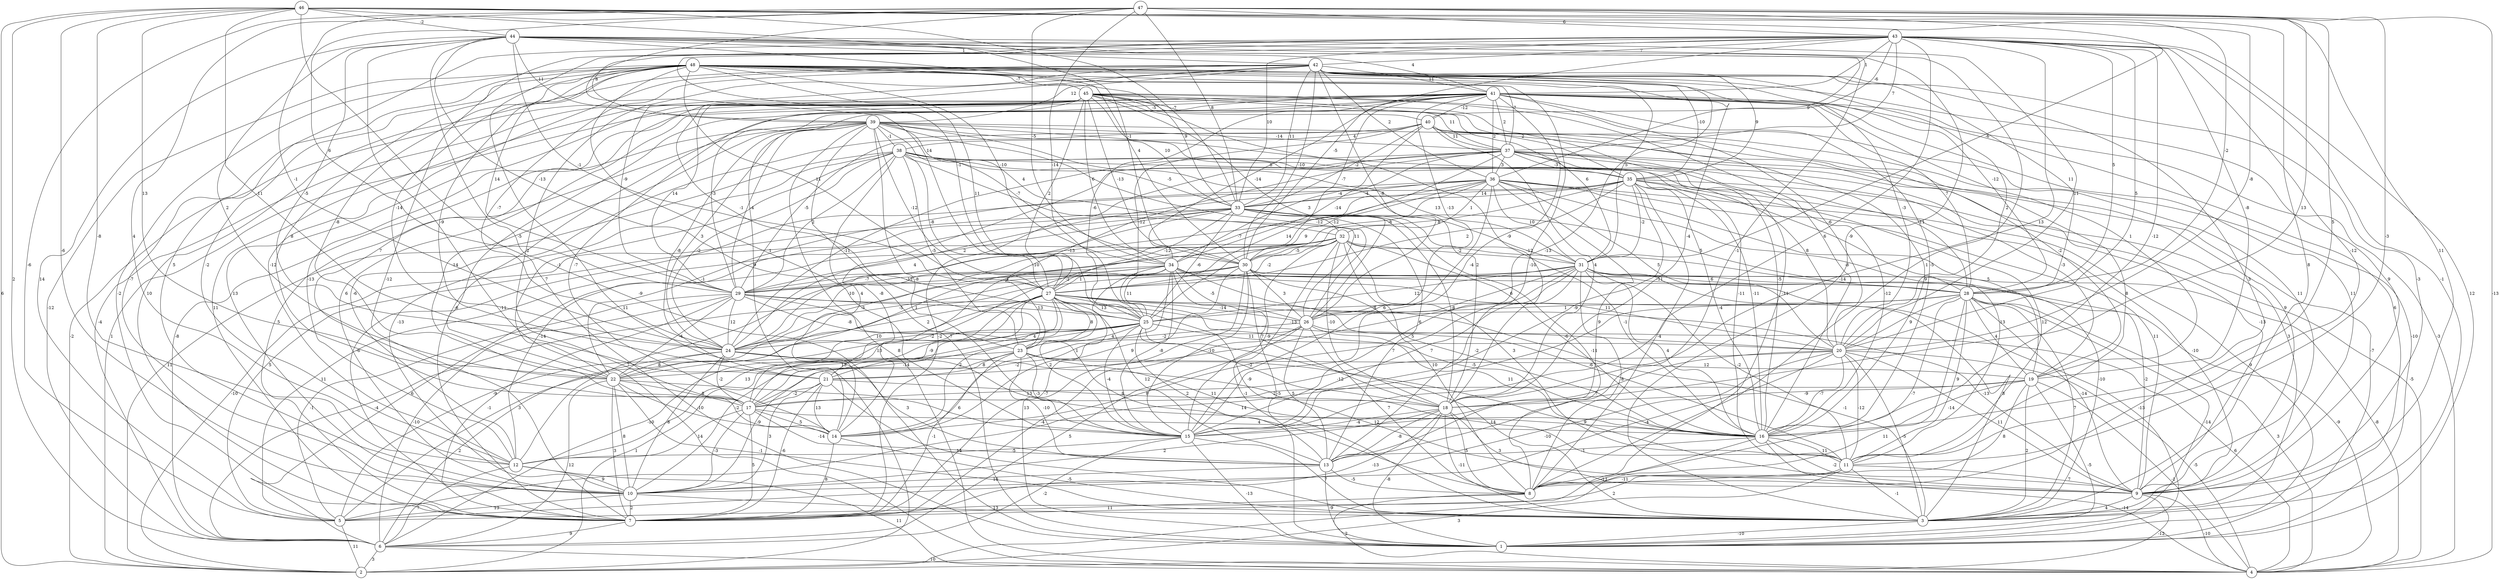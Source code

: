 graph { 
	 fontname="Helvetica,Arial,sans-serif" 
	 node [shape = circle]; 
	 48 -- 6 [label = "-12"];
	 48 -- 7 [label = "-2"];
	 48 -- 9 [label = "9"];
	 48 -- 10 [label = "-7"];
	 48 -- 12 [label = "-2"];
	 48 -- 13 [label = "-10"];
	 48 -- 15 [label = "1"];
	 48 -- 17 [label = "8"];
	 48 -- 18 [label = "-4"];
	 48 -- 20 [label = "-3"];
	 48 -- 21 [label = "-9"];
	 48 -- 22 [label = "-8"];
	 48 -- 24 [label = "-14"];
	 48 -- 25 [label = "11"];
	 48 -- 27 [label = "11"];
	 48 -- 28 [label = "-12"];
	 48 -- 29 [label = "14"];
	 48 -- 31 [label = "5"];
	 48 -- 33 [label = "9"];
	 48 -- 34 [label = "-10"];
	 48 -- 35 [label = "-10"];
	 48 -- 37 [label = "7"];
	 48 -- 45 [label = "-7"];
	 47 -- 4 [label = "-13"];
	 47 -- 5 [label = "-6"];
	 47 -- 11 [label = "-3"];
	 47 -- 12 [label = "4"];
	 47 -- 16 [label = "5"];
	 47 -- 18 [label = "13"];
	 47 -- 24 [label = "-1"];
	 47 -- 25 [label = "-14"];
	 47 -- 27 [label = "14"];
	 47 -- 29 [label = "6"];
	 47 -- 31 [label = "-6"];
	 47 -- 33 [label = "8"];
	 47 -- 34 [label = "-5"];
	 47 -- 43 [label = "6"];
	 46 -- 1 [label = "7"];
	 46 -- 2 [label = "6"];
	 46 -- 3 [label = "8"];
	 46 -- 6 [label = "2"];
	 46 -- 9 [label = "11"];
	 46 -- 10 [label = "-6"];
	 46 -- 12 [label = "-8"];
	 46 -- 20 [label = "-8"];
	 46 -- 21 [label = "11"];
	 46 -- 22 [label = "13"];
	 46 -- 28 [label = "-2"];
	 46 -- 30 [label = "-1"];
	 46 -- 33 [label = "-7"];
	 46 -- 44 [label = "-2"];
	 45 -- 2 [label = "-2"];
	 45 -- 6 [label = "-4"];
	 45 -- 7 [label = "11"];
	 45 -- 8 [label = "-11"];
	 45 -- 9 [label = "11"];
	 45 -- 10 [label = "13"];
	 45 -- 14 [label = "-7"];
	 45 -- 16 [label = "-8"];
	 45 -- 17 [label = "7"];
	 45 -- 18 [label = "-12"];
	 45 -- 26 [label = "3"];
	 45 -- 27 [label = "2"];
	 45 -- 29 [label = "14"];
	 45 -- 30 [label = "-13"];
	 45 -- 31 [label = "6"];
	 45 -- 33 [label = "10"];
	 45 -- 34 [label = "6"];
	 45 -- 35 [label = "2"];
	 45 -- 37 [label = "11"];
	 45 -- 40 [label = "-5"];
	 44 -- 1 [label = "-9"];
	 44 -- 3 [label = "-14"];
	 44 -- 4 [label = "-11"];
	 44 -- 5 [label = "14"];
	 44 -- 8 [label = "1"];
	 44 -- 13 [label = "-1"];
	 44 -- 20 [label = "11"];
	 44 -- 22 [label = "2"];
	 44 -- 24 [label = "-5"];
	 44 -- 25 [label = "-13"];
	 44 -- 27 [label = "-1"];
	 44 -- 30 [label = "4"];
	 44 -- 36 [label = "9"];
	 44 -- 39 [label = "11"];
	 44 -- 41 [label = "4"];
	 44 -- 42 [label = "1"];
	 43 -- 1 [label = "12"];
	 43 -- 2 [label = "11"];
	 43 -- 3 [label = "-1"];
	 43 -- 7 [label = "-12"];
	 43 -- 10 [label = "5"];
	 43 -- 11 [label = "-12"];
	 43 -- 15 [label = "6"];
	 43 -- 16 [label = "-12"];
	 43 -- 18 [label = "13"];
	 43 -- 19 [label = "-8"];
	 43 -- 20 [label = "5"];
	 43 -- 27 [label = "-1"];
	 43 -- 28 [label = "5"];
	 43 -- 30 [label = "-5"];
	 43 -- 33 [label = "10"];
	 43 -- 37 [label = "7"];
	 43 -- 39 [label = "8"];
	 43 -- 40 [label = "-6"];
	 43 -- 41 [label = "1"];
	 43 -- 42 [label = "7"];
	 42 -- 7 [label = "10"];
	 42 -- 8 [label = "3"];
	 42 -- 9 [label = "-3"];
	 42 -- 12 [label = "-12"];
	 42 -- 14 [label = "2"];
	 42 -- 15 [label = "-13"];
	 42 -- 20 [label = "2"];
	 42 -- 23 [label = "-1"];
	 42 -- 24 [label = "-7"];
	 42 -- 26 [label = "-8"];
	 42 -- 28 [label = "11"];
	 42 -- 29 [label = "-9"];
	 42 -- 30 [label = "-10"];
	 42 -- 33 [label = "11"];
	 42 -- 35 [label = "9"];
	 42 -- 36 [label = "2"];
	 42 -- 39 [label = "12"];
	 42 -- 41 [label = "11"];
	 41 -- 2 [label = "1"];
	 41 -- 3 [label = "6"];
	 41 -- 4 [label = "-3"];
	 41 -- 7 [label = "-6"];
	 41 -- 9 [label = "11"];
	 41 -- 10 [label = "6"];
	 41 -- 12 [label = "-13"];
	 41 -- 14 [label = "9"];
	 41 -- 15 [label = "-4"];
	 41 -- 16 [label = "-5"];
	 41 -- 19 [label = "1"];
	 41 -- 20 [label = "-6"];
	 41 -- 22 [label = "-5"];
	 41 -- 25 [label = "-6"];
	 41 -- 26 [label = "-13"];
	 41 -- 28 [label = "7"];
	 41 -- 29 [label = "-3"];
	 41 -- 30 [label = "-7"];
	 41 -- 34 [label = "-14"];
	 41 -- 36 [label = "2"];
	 41 -- 37 [label = "2"];
	 41 -- 40 [label = "-12"];
	 40 -- 1 [label = "-10"];
	 40 -- 9 [label = "9"];
	 40 -- 11 [label = "8"];
	 40 -- 12 [label = "-6"];
	 40 -- 16 [label = "9"];
	 40 -- 18 [label = "4"];
	 40 -- 25 [label = "-12"];
	 40 -- 29 [label = "-5"];
	 40 -- 33 [label = "-2"];
	 40 -- 34 [label = "-4"];
	 40 -- 37 [label = "11"];
	 40 -- 38 [label = "4"];
	 39 -- 1 [label = "-7"];
	 39 -- 4 [label = "8"];
	 39 -- 6 [label = "-8"];
	 39 -- 7 [label = "5"];
	 39 -- 11 [label = "-11"];
	 39 -- 15 [label = "-8"];
	 39 -- 16 [label = "-5"];
	 39 -- 17 [label = "-14"];
	 39 -- 18 [label = "2"];
	 39 -- 19 [label = "-2"];
	 39 -- 21 [label = "-8"];
	 39 -- 24 [label = "3"];
	 39 -- 26 [label = "-12"];
	 39 -- 27 [label = "-12"];
	 39 -- 29 [label = "-4"];
	 39 -- 30 [label = "-7"];
	 39 -- 32 [label = "4"];
	 39 -- 37 [label = "-14"];
	 39 -- 38 [label = "-1"];
	 38 -- 2 [label = "11"];
	 38 -- 10 [label = "-13"];
	 38 -- 14 [label = "4"];
	 38 -- 16 [label = "-11"];
	 38 -- 20 [label = "8"];
	 38 -- 22 [label = "-1"];
	 38 -- 23 [label = "-5"];
	 38 -- 24 [label = "-2"];
	 38 -- 26 [label = "11"];
	 38 -- 27 [label = "-8"];
	 38 -- 29 [label = "2"];
	 38 -- 31 [label = "13"];
	 38 -- 33 [label = "-5"];
	 38 -- 35 [label = "8"];
	 37 -- 1 [label = "-7"];
	 37 -- 3 [label = "3"];
	 37 -- 7 [label = "-2"];
	 37 -- 9 [label = "-13"];
	 37 -- 14 [label = "-8"];
	 37 -- 16 [label = "-12"];
	 37 -- 19 [label = "-3"];
	 37 -- 23 [label = "-13"];
	 37 -- 24 [label = "-11"];
	 37 -- 25 [label = "9"];
	 37 -- 28 [label = "-11"];
	 37 -- 34 [label = "-14"];
	 37 -- 35 [label = "-3"];
	 37 -- 36 [label = "3"];
	 36 -- 3 [label = "-10"];
	 36 -- 9 [label = "11"];
	 36 -- 11 [label = "13"];
	 36 -- 13 [label = "9"];
	 36 -- 15 [label = "6"];
	 36 -- 19 [label = "5"];
	 36 -- 20 [label = "5"];
	 36 -- 21 [label = "-2"];
	 36 -- 22 [label = "-1"];
	 36 -- 24 [label = "4"];
	 36 -- 27 [label = "14"];
	 36 -- 30 [label = "-8"];
	 36 -- 31 [label = "10"];
	 36 -- 32 [label = "1"];
	 36 -- 33 [label = "-4"];
	 35 -- 1 [label = "9"];
	 35 -- 4 [label = "-5"];
	 35 -- 7 [label = "-6"];
	 35 -- 8 [label = "-4"];
	 35 -- 11 [label = "12"];
	 35 -- 15 [label = "-9"];
	 35 -- 16 [label = "-4"];
	 35 -- 27 [label = "2"];
	 35 -- 28 [label = "-9"];
	 35 -- 29 [label = "-7"];
	 35 -- 30 [label = "8"];
	 35 -- 31 [label = "-2"];
	 35 -- 33 [label = "14"];
	 34 -- 1 [label = "-13"];
	 34 -- 7 [label = "-7"];
	 34 -- 11 [label = "-6"];
	 34 -- 12 [label = "7"];
	 34 -- 14 [label = "1"];
	 34 -- 15 [label = "-8"];
	 34 -- 17 [label = "10"];
	 34 -- 18 [label = "7"];
	 34 -- 20 [label = "11"];
	 34 -- 24 [label = "-3"];
	 34 -- 25 [label = "11"];
	 34 -- 26 [label = "-5"];
	 34 -- 27 [label = "1"];
	 33 -- 2 [label = "-10"];
	 33 -- 5 [label = "5"];
	 33 -- 8 [label = "-11"];
	 33 -- 12 [label = "-14"];
	 33 -- 13 [label = "5"];
	 33 -- 16 [label = "-1"];
	 33 -- 18 [label = "-8"];
	 33 -- 24 [label = "-7"];
	 33 -- 25 [label = "-6"];
	 33 -- 27 [label = "-12"];
	 33 -- 28 [label = "5"];
	 33 -- 29 [label = "2"];
	 33 -- 31 [label = "-9"];
	 33 -- 32 [label = "-12"];
	 32 -- 1 [label = "-1"];
	 32 -- 3 [label = "-10"];
	 32 -- 5 [label = "11"];
	 32 -- 6 [label = "6"];
	 32 -- 8 [label = "10"];
	 32 -- 11 [label = "3"];
	 32 -- 15 [label = "-9"];
	 32 -- 16 [label = "-6"];
	 32 -- 18 [label = "-10"];
	 32 -- 22 [label = "1"];
	 32 -- 24 [label = "-10"];
	 32 -- 27 [label = "-2"];
	 32 -- 29 [label = "-10"];
	 32 -- 30 [label = "-5"];
	 32 -- 31 [label = "-2"];
	 31 -- 3 [label = "8"];
	 31 -- 4 [label = "-8"];
	 31 -- 5 [label = "-9"];
	 31 -- 8 [label = "8"];
	 31 -- 9 [label = "-2"];
	 31 -- 11 [label = "-2"];
	 31 -- 14 [label = "7"];
	 31 -- 15 [label = "7"];
	 31 -- 16 [label = "4"];
	 31 -- 21 [label = "6"];
	 31 -- 25 [label = "12"];
	 31 -- 26 [label = "6"];
	 31 -- 28 [label = "6"];
	 31 -- 29 [label = "-4"];
	 30 -- 1 [label = "13"];
	 30 -- 3 [label = "-5"];
	 30 -- 4 [label = "-9"];
	 30 -- 6 [label = "-4"];
	 30 -- 14 [label = "9"];
	 30 -- 15 [label = "-10"];
	 30 -- 16 [label = "-2"];
	 30 -- 24 [label = "-5"];
	 30 -- 26 [label = "3"];
	 30 -- 28 [label = "-11"];
	 30 -- 29 [label = "-12"];
	 29 -- 5 [label = "-1"];
	 29 -- 6 [label = "-10"];
	 29 -- 7 [label = "-1"];
	 29 -- 8 [label = "8"];
	 29 -- 20 [label = "-13"];
	 29 -- 22 [label = "-4"];
	 29 -- 23 [label = "-8"];
	 29 -- 24 [label = "12"];
	 29 -- 25 [label = "13"];
	 28 -- 1 [label = "-14"];
	 28 -- 2 [label = "11"];
	 28 -- 3 [label = "7"];
	 28 -- 4 [label = "3"];
	 28 -- 5 [label = "14"];
	 28 -- 8 [label = "-7"];
	 28 -- 9 [label = "-14"];
	 28 -- 11 [label = "9"];
	 28 -- 19 [label = "4"];
	 28 -- 20 [label = "9"];
	 28 -- 25 [label = "-8"];
	 28 -- 26 [label = "1"];
	 27 -- 3 [label = "-1"];
	 27 -- 5 [label = "3"];
	 27 -- 6 [label = "-10"];
	 27 -- 9 [label = "-13"];
	 27 -- 11 [label = "-9"];
	 27 -- 12 [label = "13"];
	 27 -- 13 [label = "12"];
	 27 -- 14 [label = "2"];
	 27 -- 15 [label = "2"];
	 27 -- 16 [label = "-5"];
	 27 -- 17 [label = "-9"];
	 27 -- 21 [label = "4"];
	 27 -- 23 [label = "8"];
	 27 -- 24 [label = "2"];
	 27 -- 25 [label = "13"];
	 27 -- 26 [label = "-14"];
	 26 -- 4 [label = "6"];
	 26 -- 6 [label = "5"];
	 26 -- 7 [label = "-4"];
	 26 -- 8 [label = "7"];
	 26 -- 13 [label = "5"];
	 26 -- 16 [label = "11"];
	 26 -- 17 [label = "-2"];
	 26 -- 23 [label = "-2"];
	 25 -- 2 [label = "1"];
	 25 -- 3 [label = "14"];
	 25 -- 10 [label = "-2"];
	 25 -- 13 [label = "2"];
	 25 -- 15 [label = "-4"];
	 25 -- 17 [label = "-14"];
	 25 -- 18 [label = "-2"];
	 25 -- 20 [label = "11"];
	 25 -- 22 [label = "13"];
	 25 -- 23 [label = "4"];
	 25 -- 24 [label = "-2"];
	 24 -- 6 [label = "2"];
	 24 -- 9 [label = "12"];
	 24 -- 10 [label = "8"];
	 24 -- 13 [label = "3"];
	 24 -- 16 [label = "13"];
	 24 -- 17 [label = "-2"];
	 24 -- 22 [label = "8"];
	 23 -- 7 [label = "-1"];
	 23 -- 9 [label = "9"];
	 23 -- 10 [label = "-9"];
	 23 -- 13 [label = "-10"];
	 23 -- 15 [label = "-3"];
	 23 -- 16 [label = "11"];
	 23 -- 19 [label = "12"];
	 23 -- 21 [label = "8"];
	 23 -- 22 [label = "13"];
	 22 -- 3 [label = "-1"];
	 22 -- 6 [label = "12"];
	 22 -- 7 [label = "3"];
	 22 -- 10 [label = "8"];
	 22 -- 14 [label = "-10"];
	 22 -- 15 [label = "6"];
	 22 -- 17 [label = "8"];
	 21 -- 3 [label = "14"];
	 21 -- 7 [label = "-6"];
	 21 -- 10 [label = "3"];
	 21 -- 14 [label = "13"];
	 21 -- 17 [label = "-2"];
	 21 -- 18 [label = "8"];
	 20 -- 3 [label = "-5"];
	 20 -- 4 [label = "-5"];
	 20 -- 5 [label = "-10"];
	 20 -- 9 [label = "11"];
	 20 -- 10 [label = "-4"];
	 20 -- 11 [label = "-12"];
	 20 -- 15 [label = "7"];
	 20 -- 16 [label = "-7"];
	 20 -- 17 [label = "-12"];
	 19 -- 1 [label = "-5"];
	 19 -- 3 [label = "2"];
	 19 -- 4 [label = "-1"];
	 19 -- 8 [label = "8"];
	 19 -- 16 [label = "-14"];
	 19 -- 17 [label = "2"];
	 19 -- 18 [label = "-9"];
	 18 -- 1 [label = "-8"];
	 18 -- 3 [label = "-11"];
	 18 -- 7 [label = "-13"];
	 18 -- 8 [label = "5"];
	 18 -- 9 [label = "3"];
	 18 -- 10 [label = "2"];
	 18 -- 13 [label = "-8"];
	 18 -- 15 [label = "-4"];
	 17 -- 7 [label = "5"];
	 17 -- 10 [label = "-3"];
	 17 -- 12 [label = "14"];
	 17 -- 13 [label = "-14"];
	 17 -- 14 [label = "5"];
	 17 -- 16 [label = "4"];
	 16 -- 4 [label = "-14"];
	 16 -- 7 [label = "-13"];
	 16 -- 9 [label = "-2"];
	 16 -- 11 [label = "11"];
	 16 -- 13 [label = "-1"];
	 15 -- 1 [label = "-13"];
	 15 -- 3 [label = "7"];
	 15 -- 6 [label = "-2"];
	 15 -- 12 [label = "-5"];
	 14 -- 3 [label = "-5"];
	 14 -- 7 [label = "8"];
	 13 -- 1 [label = "-9"];
	 13 -- 8 [label = "-5"];
	 13 -- 10 [label = "10"];
	 12 -- 4 [label = "11"];
	 12 -- 6 [label = "7"];
	 12 -- 10 [label = "9"];
	 11 -- 2 [label = "3"];
	 11 -- 3 [label = "-1"];
	 11 -- 5 [label = "2"];
	 11 -- 8 [label = "-11"];
	 11 -- 9 [label = "7"];
	 10 -- 3 [label = "13"];
	 10 -- 5 [label = "13"];
	 10 -- 7 [label = "2"];
	 9 -- 2 [label = "-12"];
	 9 -- 3 [label = "4"];
	 9 -- 4 [label = "-10"];
	 8 -- 4 [label = "2"];
	 8 -- 7 [label = "11"];
	 7 -- 6 [label = "9"];
	 6 -- 2 [label = "3"];
	 6 -- 4 [label = "10"];
	 5 -- 2 [label = "11"];
	 3 -- 1 [label = "-10"];
	 1;
	 2;
	 3;
	 4;
	 5;
	 6;
	 7;
	 8;
	 9;
	 10;
	 11;
	 12;
	 13;
	 14;
	 15;
	 16;
	 17;
	 18;
	 19;
	 20;
	 21;
	 22;
	 23;
	 24;
	 25;
	 26;
	 27;
	 28;
	 29;
	 30;
	 31;
	 32;
	 33;
	 34;
	 35;
	 36;
	 37;
	 38;
	 39;
	 40;
	 41;
	 42;
	 43;
	 44;
	 45;
	 46;
	 47;
	 48;
}
